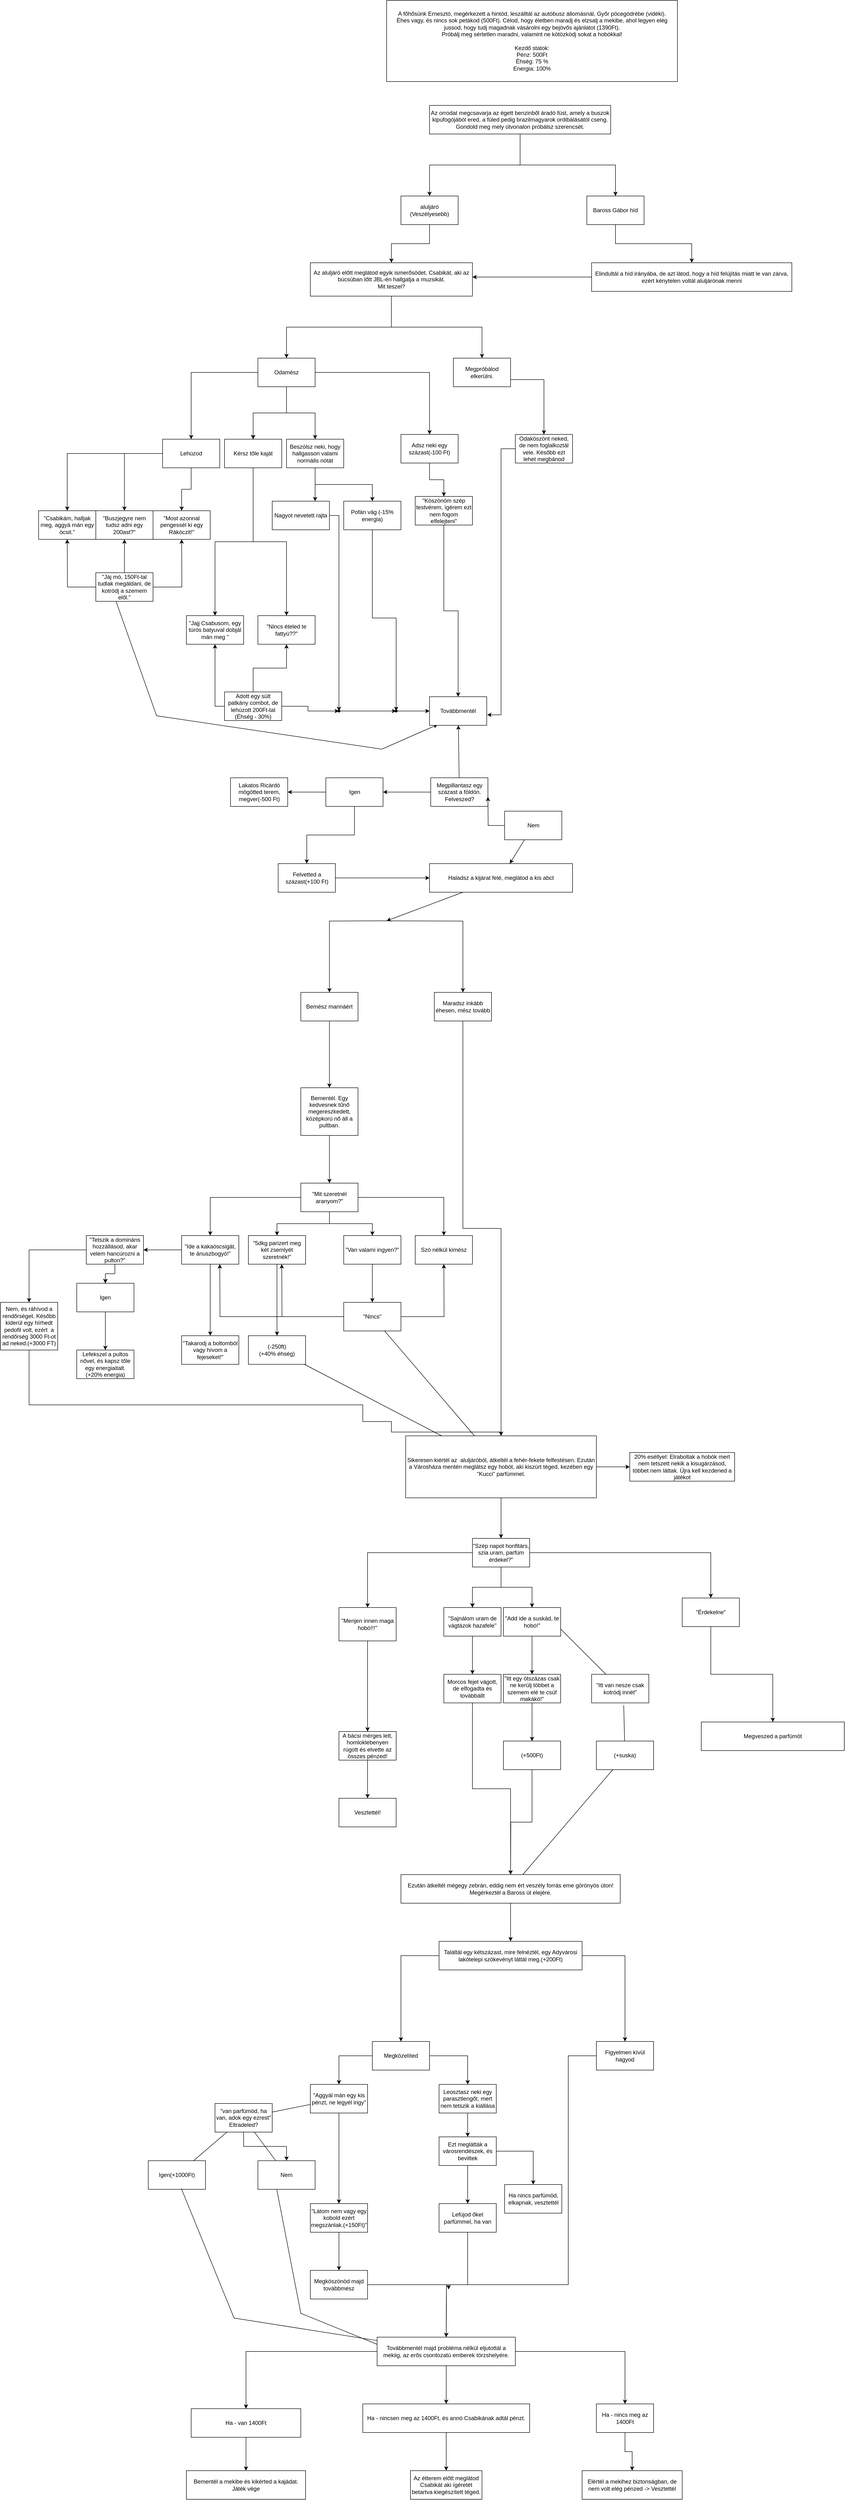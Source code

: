 <mxfile version="22.0.7" type="github">
  <diagram name="1 oldal" id="gjOM7e6wO8diRWeVtiza">
    <mxGraphModel dx="1793" dy="5669" grid="1" gridSize="10" guides="1" tooltips="1" connect="1" arrows="1" fold="1" page="1" pageScale="1" pageWidth="3300" pageHeight="4681" math="0" shadow="0">
      <root>
        <mxCell id="0" />
        <mxCell id="1" parent="0" />
        <mxCell id="eI0seqku75HwyaSV5OBJ-1" value="A főhősünk Ernesztó, megérkezett a hintód, leszálltál az autóbusz állomásnál, Győr pöcegödrébe (vidéki).&lt;br&gt;Éhes vagy, és nincs sok petákod (500Ft). Célod, hogy életben maradj és elzsalj a mekibe, ahol legyen elég jussod, hogy tudj magadnak vásárolni egy bejövős ajánlatot (1390Ft).&lt;br&gt;Próbálj meg sértetlen maradni, valamint ne kötözködj sokat a hobókkal!&lt;br&gt;&lt;br&gt;Kezdő statok: &lt;br&gt;Pénz: 500Ft&lt;br&gt;Éhség: 75 %&lt;br&gt;Energia: 100%" style="whiteSpace=wrap;html=1;" parent="1" vertex="1">
          <mxGeometry x="1380" y="-4650" width="610" height="170" as="geometry" />
        </mxCell>
        <mxCell id="eI0seqku75HwyaSV5OBJ-11" value="" style="edgeStyle=orthogonalEdgeStyle;rounded=0;orthogonalLoop=1;jettySize=auto;html=1;" parent="1" source="eI0seqku75HwyaSV5OBJ-3" target="eI0seqku75HwyaSV5OBJ-10" edge="1">
          <mxGeometry relative="1" as="geometry" />
        </mxCell>
        <mxCell id="eI0seqku75HwyaSV5OBJ-13" value="" style="edgeStyle=orthogonalEdgeStyle;rounded=0;orthogonalLoop=1;jettySize=auto;html=1;" parent="1" source="eI0seqku75HwyaSV5OBJ-3" target="eI0seqku75HwyaSV5OBJ-12" edge="1">
          <mxGeometry relative="1" as="geometry" />
        </mxCell>
        <mxCell id="eI0seqku75HwyaSV5OBJ-3" value="Az orrodat megcsavarja az égett benzinből áradó füst, amely a buszok kipufogójából ered, a füled pedig brazilmagyarok ordibálásától cseng.&lt;br&gt;Gondold meg mely útvonalon próbálsz szerencsét.&lt;br&gt;" style="rounded=0;whiteSpace=wrap;html=1;" parent="1" vertex="1">
          <mxGeometry x="1470" y="-4430" width="380" height="60" as="geometry" />
        </mxCell>
        <mxCell id="eI0seqku75HwyaSV5OBJ-15" value="" style="edgeStyle=orthogonalEdgeStyle;rounded=0;orthogonalLoop=1;jettySize=auto;html=1;" parent="1" source="eI0seqku75HwyaSV5OBJ-10" target="eI0seqku75HwyaSV5OBJ-14" edge="1">
          <mxGeometry relative="1" as="geometry" />
        </mxCell>
        <mxCell id="eI0seqku75HwyaSV5OBJ-10" value="aluljáró (Veszélyesebb)" style="whiteSpace=wrap;html=1;rounded=0;" parent="1" vertex="1">
          <mxGeometry x="1410" y="-4240" width="120" height="60" as="geometry" />
        </mxCell>
        <mxCell id="A1ZuuhthlVVNKibYsWye-77" value="" style="edgeStyle=orthogonalEdgeStyle;rounded=0;orthogonalLoop=1;jettySize=auto;html=1;" parent="1" source="eI0seqku75HwyaSV5OBJ-12" target="A1ZuuhthlVVNKibYsWye-76" edge="1">
          <mxGeometry relative="1" as="geometry" />
        </mxCell>
        <mxCell id="eI0seqku75HwyaSV5OBJ-12" value="Baross Gábor híd" style="whiteSpace=wrap;html=1;rounded=0;" parent="1" vertex="1">
          <mxGeometry x="1800" y="-4240" width="120" height="60" as="geometry" />
        </mxCell>
        <mxCell id="eI0seqku75HwyaSV5OBJ-17" value="" style="edgeStyle=orthogonalEdgeStyle;rounded=0;orthogonalLoop=1;jettySize=auto;html=1;" parent="1" source="eI0seqku75HwyaSV5OBJ-14" target="eI0seqku75HwyaSV5OBJ-16" edge="1">
          <mxGeometry relative="1" as="geometry" />
        </mxCell>
        <mxCell id="eI0seqku75HwyaSV5OBJ-19" value="" style="edgeStyle=orthogonalEdgeStyle;rounded=0;orthogonalLoop=1;jettySize=auto;html=1;" parent="1" source="eI0seqku75HwyaSV5OBJ-14" target="eI0seqku75HwyaSV5OBJ-18" edge="1">
          <mxGeometry relative="1" as="geometry" />
        </mxCell>
        <mxCell id="eI0seqku75HwyaSV5OBJ-14" value="Az aluljáró előtt meglátod egyik ismerősödet, Csabikát, aki az búcsúban lőtt JBL-én hallgatja a muzsikát.&lt;br&gt;Mit teszel?" style="whiteSpace=wrap;html=1;rounded=0;" parent="1" vertex="1">
          <mxGeometry x="1220" y="-4100" width="340" height="70" as="geometry" />
        </mxCell>
        <mxCell id="eI0seqku75HwyaSV5OBJ-21" value="" style="edgeStyle=orthogonalEdgeStyle;rounded=0;orthogonalLoop=1;jettySize=auto;html=1;" parent="1" source="eI0seqku75HwyaSV5OBJ-16" target="eI0seqku75HwyaSV5OBJ-20" edge="1">
          <mxGeometry relative="1" as="geometry" />
        </mxCell>
        <mxCell id="eI0seqku75HwyaSV5OBJ-23" value="" style="edgeStyle=orthogonalEdgeStyle;rounded=0;orthogonalLoop=1;jettySize=auto;html=1;" parent="1" source="eI0seqku75HwyaSV5OBJ-16" target="eI0seqku75HwyaSV5OBJ-22" edge="1">
          <mxGeometry relative="1" as="geometry" />
        </mxCell>
        <mxCell id="eI0seqku75HwyaSV5OBJ-24" value="" style="edgeStyle=orthogonalEdgeStyle;rounded=0;orthogonalLoop=1;jettySize=auto;html=1;" parent="1" source="eI0seqku75HwyaSV5OBJ-16" target="eI0seqku75HwyaSV5OBJ-22" edge="1">
          <mxGeometry relative="1" as="geometry" />
        </mxCell>
        <mxCell id="eI0seqku75HwyaSV5OBJ-25" value="" style="edgeStyle=orthogonalEdgeStyle;rounded=0;orthogonalLoop=1;jettySize=auto;html=1;" parent="1" source="eI0seqku75HwyaSV5OBJ-16" target="eI0seqku75HwyaSV5OBJ-22" edge="1">
          <mxGeometry relative="1" as="geometry" />
        </mxCell>
        <mxCell id="eI0seqku75HwyaSV5OBJ-27" value="" style="edgeStyle=orthogonalEdgeStyle;rounded=0;orthogonalLoop=1;jettySize=auto;html=1;" parent="1" source="eI0seqku75HwyaSV5OBJ-16" target="eI0seqku75HwyaSV5OBJ-26" edge="1">
          <mxGeometry relative="1" as="geometry" />
        </mxCell>
        <mxCell id="eI0seqku75HwyaSV5OBJ-29" value="" style="edgeStyle=orthogonalEdgeStyle;rounded=0;orthogonalLoop=1;jettySize=auto;html=1;" parent="1" source="eI0seqku75HwyaSV5OBJ-16" target="eI0seqku75HwyaSV5OBJ-28" edge="1">
          <mxGeometry relative="1" as="geometry" />
        </mxCell>
        <mxCell id="eI0seqku75HwyaSV5OBJ-16" value="Odamész" style="rounded=0;whiteSpace=wrap;html=1;" parent="1" vertex="1">
          <mxGeometry x="1110" y="-3900" width="120" height="60" as="geometry" />
        </mxCell>
        <mxCell id="eI0seqku75HwyaSV5OBJ-31" value="" style="edgeStyle=orthogonalEdgeStyle;rounded=0;orthogonalLoop=1;jettySize=auto;html=1;exitX=1;exitY=0.75;exitDx=0;exitDy=0;" parent="1" source="eI0seqku75HwyaSV5OBJ-18" target="eI0seqku75HwyaSV5OBJ-30" edge="1">
          <mxGeometry relative="1" as="geometry" />
        </mxCell>
        <mxCell id="eI0seqku75HwyaSV5OBJ-18" value="Megpróbálod elkerülni." style="whiteSpace=wrap;html=1;rounded=0;" parent="1" vertex="1">
          <mxGeometry x="1520" y="-3900" width="120" height="60" as="geometry" />
        </mxCell>
        <mxCell id="eI0seqku75HwyaSV5OBJ-42" value="" style="edgeStyle=orthogonalEdgeStyle;rounded=0;orthogonalLoop=1;jettySize=auto;html=1;" parent="1" source="eI0seqku75HwyaSV5OBJ-20" target="eI0seqku75HwyaSV5OBJ-41" edge="1">
          <mxGeometry relative="1" as="geometry" />
        </mxCell>
        <mxCell id="eI0seqku75HwyaSV5OBJ-44" value="" style="edgeStyle=orthogonalEdgeStyle;rounded=0;orthogonalLoop=1;jettySize=auto;html=1;" parent="1" source="eI0seqku75HwyaSV5OBJ-20" target="eI0seqku75HwyaSV5OBJ-43" edge="1">
          <mxGeometry relative="1" as="geometry" />
        </mxCell>
        <mxCell id="eI0seqku75HwyaSV5OBJ-46" value="" style="edgeStyle=orthogonalEdgeStyle;rounded=0;orthogonalLoop=1;jettySize=auto;html=1;" parent="1" source="eI0seqku75HwyaSV5OBJ-20" target="eI0seqku75HwyaSV5OBJ-45" edge="1">
          <mxGeometry relative="1" as="geometry" />
        </mxCell>
        <mxCell id="eI0seqku75HwyaSV5OBJ-20" value="Lehúzod" style="whiteSpace=wrap;html=1;rounded=0;" parent="1" vertex="1">
          <mxGeometry x="910" y="-3730" width="120" height="60" as="geometry" />
        </mxCell>
        <mxCell id="eI0seqku75HwyaSV5OBJ-54" value="" style="edgeStyle=orthogonalEdgeStyle;rounded=0;orthogonalLoop=1;jettySize=auto;html=1;" parent="1" source="eI0seqku75HwyaSV5OBJ-22" target="eI0seqku75HwyaSV5OBJ-53" edge="1">
          <mxGeometry relative="1" as="geometry" />
        </mxCell>
        <mxCell id="eI0seqku75HwyaSV5OBJ-56" value="" style="edgeStyle=orthogonalEdgeStyle;rounded=0;orthogonalLoop=1;jettySize=auto;html=1;" parent="1" source="eI0seqku75HwyaSV5OBJ-22" target="eI0seqku75HwyaSV5OBJ-55" edge="1">
          <mxGeometry relative="1" as="geometry" />
        </mxCell>
        <mxCell id="eI0seqku75HwyaSV5OBJ-22" value="Kérsz tőle kaját" style="whiteSpace=wrap;html=1;rounded=0;" parent="1" vertex="1">
          <mxGeometry x="1040" y="-3730" width="120" height="60" as="geometry" />
        </mxCell>
        <mxCell id="eI0seqku75HwyaSV5OBJ-37" value="" style="edgeStyle=orthogonalEdgeStyle;rounded=0;orthogonalLoop=1;jettySize=auto;html=1;" parent="1" source="eI0seqku75HwyaSV5OBJ-26" target="eI0seqku75HwyaSV5OBJ-36" edge="1">
          <mxGeometry relative="1" as="geometry">
            <Array as="points">
              <mxPoint x="1230" y="-3620" />
              <mxPoint x="1230" y="-3620" />
            </Array>
          </mxGeometry>
        </mxCell>
        <mxCell id="eaBGvAUoTCd1ScwMtzOl-11" value="" style="edgeStyle=orthogonalEdgeStyle;rounded=0;orthogonalLoop=1;jettySize=auto;html=1;" parent="1" source="eI0seqku75HwyaSV5OBJ-26" target="eaBGvAUoTCd1ScwMtzOl-10" edge="1">
          <mxGeometry relative="1" as="geometry" />
        </mxCell>
        <mxCell id="eI0seqku75HwyaSV5OBJ-26" value="Beszólsz neki, hogy hallgasson valami normális nótát" style="rounded=0;whiteSpace=wrap;html=1;" parent="1" vertex="1">
          <mxGeometry x="1170" y="-3730" width="120" height="60" as="geometry" />
        </mxCell>
        <mxCell id="eI0seqku75HwyaSV5OBJ-39" value="" style="edgeStyle=orthogonalEdgeStyle;rounded=0;orthogonalLoop=1;jettySize=auto;html=1;" parent="1" source="eI0seqku75HwyaSV5OBJ-28" target="eI0seqku75HwyaSV5OBJ-38" edge="1">
          <mxGeometry relative="1" as="geometry" />
        </mxCell>
        <mxCell id="eI0seqku75HwyaSV5OBJ-28" value="Adsz neki egy százast(-100 Ft)" style="whiteSpace=wrap;html=1;rounded=0;" parent="1" vertex="1">
          <mxGeometry x="1410" y="-3740" width="120" height="60" as="geometry" />
        </mxCell>
        <mxCell id="eaBGvAUoTCd1ScwMtzOl-4" value="" style="edgeStyle=orthogonalEdgeStyle;rounded=0;orthogonalLoop=1;jettySize=auto;html=1;entryX=1.008;entryY=0.633;entryDx=0;entryDy=0;entryPerimeter=0;" parent="1" source="eI0seqku75HwyaSV5OBJ-30" target="eI0seqku75HwyaSV5OBJ-64" edge="1">
          <mxGeometry relative="1" as="geometry">
            <mxPoint x="1710" y="-3600" as="targetPoint" />
          </mxGeometry>
        </mxCell>
        <mxCell id="eI0seqku75HwyaSV5OBJ-30" value="Odaköszönt neked, de nem foglalkoztál vele. Később ezt lehet megbánod" style="whiteSpace=wrap;html=1;rounded=0;" parent="1" vertex="1">
          <mxGeometry x="1650" y="-3740" width="120" height="60" as="geometry" />
        </mxCell>
        <mxCell id="eaBGvAUoTCd1ScwMtzOl-16" value="" style="edgeStyle=orthogonalEdgeStyle;rounded=0;orthogonalLoop=1;jettySize=auto;html=1;" parent="1" source="eI0seqku75HwyaSV5OBJ-36" target="eaBGvAUoTCd1ScwMtzOl-15" edge="1">
          <mxGeometry relative="1" as="geometry" />
        </mxCell>
        <mxCell id="eI0seqku75HwyaSV5OBJ-36" value="Nagyot nevetett rajta" style="whiteSpace=wrap;html=1;rounded=0;" parent="1" vertex="1">
          <mxGeometry x="1140" y="-3600" width="120" height="60" as="geometry" />
        </mxCell>
        <mxCell id="eI0seqku75HwyaSV5OBJ-65" value="" style="edgeStyle=orthogonalEdgeStyle;rounded=0;orthogonalLoop=1;jettySize=auto;html=1;" parent="1" source="eI0seqku75HwyaSV5OBJ-38" target="eI0seqku75HwyaSV5OBJ-64" edge="1">
          <mxGeometry relative="1" as="geometry" />
        </mxCell>
        <mxCell id="eI0seqku75HwyaSV5OBJ-38" value="&quot;Köszönöm szép testvérem, ígérem ezt nem fogom elfelejteni&quot;" style="whiteSpace=wrap;html=1;rounded=0;" parent="1" vertex="1">
          <mxGeometry x="1440" y="-3610" width="120" height="60" as="geometry" />
        </mxCell>
        <mxCell id="eI0seqku75HwyaSV5OBJ-47" value="" style="edgeStyle=orthogonalEdgeStyle;rounded=0;orthogonalLoop=1;jettySize=auto;html=1;" parent="1" source="eI0seqku75HwyaSV5OBJ-40" target="eI0seqku75HwyaSV5OBJ-43" edge="1">
          <mxGeometry relative="1" as="geometry" />
        </mxCell>
        <mxCell id="eI0seqku75HwyaSV5OBJ-49" value="" style="edgeStyle=orthogonalEdgeStyle;rounded=0;orthogonalLoop=1;jettySize=auto;html=1;" parent="1" source="eI0seqku75HwyaSV5OBJ-40" edge="1">
          <mxGeometry relative="1" as="geometry">
            <mxPoint x="950" y="-3520" as="targetPoint" />
          </mxGeometry>
        </mxCell>
        <mxCell id="eI0seqku75HwyaSV5OBJ-51" value="" style="edgeStyle=orthogonalEdgeStyle;rounded=0;orthogonalLoop=1;jettySize=auto;html=1;" parent="1" source="eI0seqku75HwyaSV5OBJ-40" edge="1">
          <mxGeometry relative="1" as="geometry">
            <mxPoint x="710" y="-3520" as="targetPoint" />
          </mxGeometry>
        </mxCell>
        <mxCell id="eaBGvAUoTCd1ScwMtzOl-161" value="" style="edgeStyle=none;rounded=0;orthogonalLoop=1;jettySize=auto;html=1;entryX=0.142;entryY=0.975;entryDx=0;entryDy=0;entryPerimeter=0;" parent="1" target="eI0seqku75HwyaSV5OBJ-64" edge="1">
          <mxGeometry relative="1" as="geometry">
            <mxPoint x="1420" y="-3060" as="targetPoint" />
            <Array as="points">
              <mxPoint x="897.5" y="-3150" />
              <mxPoint x="1370" y="-3080" />
            </Array>
            <mxPoint x="798.145" y="-3430" as="sourcePoint" />
          </mxGeometry>
        </mxCell>
        <mxCell id="eI0seqku75HwyaSV5OBJ-40" value="&quot;Jáj mó, 150Ft-tal tudlak megáldani, de kotródj a szemem elől.&quot;" style="whiteSpace=wrap;html=1;rounded=0;" parent="1" vertex="1">
          <mxGeometry x="770" y="-3450" width="120" height="60" as="geometry" />
        </mxCell>
        <mxCell id="eI0seqku75HwyaSV5OBJ-41" value="&quot;Csabikám, halljak meg, aggyá mán egy öcsit.&quot;" style="whiteSpace=wrap;html=1;rounded=0;" parent="1" vertex="1">
          <mxGeometry x="650" y="-3580" width="120" height="60" as="geometry" />
        </mxCell>
        <mxCell id="eI0seqku75HwyaSV5OBJ-43" value="&quot;Buszjegyre nem tudsz adni egy 200ast?&quot;" style="whiteSpace=wrap;html=1;rounded=0;" parent="1" vertex="1">
          <mxGeometry x="770" y="-3580" width="120" height="60" as="geometry" />
        </mxCell>
        <mxCell id="eI0seqku75HwyaSV5OBJ-45" value="&quot;Most azonnal pengessél ki egy Rákóczit!&quot;" style="whiteSpace=wrap;html=1;rounded=0;" parent="1" vertex="1">
          <mxGeometry x="890" y="-3580" width="120" height="60" as="geometry" />
        </mxCell>
        <mxCell id="eI0seqku75HwyaSV5OBJ-57" value="" style="edgeStyle=orthogonalEdgeStyle;rounded=0;orthogonalLoop=1;jettySize=auto;html=1;" parent="1" source="eI0seqku75HwyaSV5OBJ-52" target="eI0seqku75HwyaSV5OBJ-55" edge="1">
          <mxGeometry relative="1" as="geometry" />
        </mxCell>
        <mxCell id="eI0seqku75HwyaSV5OBJ-61" value="" style="edgeStyle=orthogonalEdgeStyle;rounded=0;orthogonalLoop=1;jettySize=auto;html=1;" parent="1" source="eI0seqku75HwyaSV5OBJ-52" edge="1">
          <mxGeometry relative="1" as="geometry">
            <mxPoint x="1020" y="-3300" as="targetPoint" />
          </mxGeometry>
        </mxCell>
        <mxCell id="eI0seqku75HwyaSV5OBJ-69" value="" style="edgeStyle=orthogonalEdgeStyle;rounded=0;orthogonalLoop=1;jettySize=auto;html=1;" parent="1" source="eaBGvAUoTCd1ScwMtzOl-12" edge="1">
          <mxGeometry relative="1" as="geometry">
            <mxPoint x="1470" y="-3160" as="targetPoint" />
          </mxGeometry>
        </mxCell>
        <mxCell id="eI0seqku75HwyaSV5OBJ-52" value="Adott egy sült patkány combot, de lehúzott 200Ft-tal&lt;br&gt;(Éhség - 30%)" style="whiteSpace=wrap;html=1;rounded=0;" parent="1" vertex="1">
          <mxGeometry x="1040" y="-3200" width="120" height="60" as="geometry" />
        </mxCell>
        <mxCell id="eI0seqku75HwyaSV5OBJ-53" value="&quot;Jajj Csabusom, egy túrós batyuval dobjál mán meg &quot;" style="whiteSpace=wrap;html=1;rounded=0;" parent="1" vertex="1">
          <mxGeometry x="960" y="-3360" width="120" height="60" as="geometry" />
        </mxCell>
        <mxCell id="eI0seqku75HwyaSV5OBJ-55" value="&quot;Nincs ételed te fattyú??&quot;" style="whiteSpace=wrap;html=1;rounded=0;" parent="1" vertex="1">
          <mxGeometry x="1110" y="-3360" width="120" height="60" as="geometry" />
        </mxCell>
        <mxCell id="eI0seqku75HwyaSV5OBJ-64" value="Továbbmentél" style="whiteSpace=wrap;html=1;rounded=0;" parent="1" vertex="1">
          <mxGeometry x="1470" y="-3190" width="120" height="60" as="geometry" />
        </mxCell>
        <mxCell id="eI0seqku75HwyaSV5OBJ-82" value="" style="edgeStyle=orthogonalEdgeStyle;rounded=0;orthogonalLoop=1;jettySize=auto;html=1;" parent="1" target="eI0seqku75HwyaSV5OBJ-81" edge="1">
          <mxGeometry relative="1" as="geometry">
            <mxPoint x="1370" y="-2720" as="sourcePoint" />
          </mxGeometry>
        </mxCell>
        <mxCell id="eI0seqku75HwyaSV5OBJ-84" value="" style="edgeStyle=orthogonalEdgeStyle;rounded=0;orthogonalLoop=1;jettySize=auto;html=1;" parent="1" target="eI0seqku75HwyaSV5OBJ-83" edge="1">
          <mxGeometry relative="1" as="geometry">
            <mxPoint x="1370" y="-2720" as="sourcePoint" />
          </mxGeometry>
        </mxCell>
        <mxCell id="eI0seqku75HwyaSV5OBJ-86" value="" style="edgeStyle=orthogonalEdgeStyle;rounded=0;orthogonalLoop=1;jettySize=auto;html=1;" parent="1" source="eI0seqku75HwyaSV5OBJ-81" target="eI0seqku75HwyaSV5OBJ-85" edge="1">
          <mxGeometry relative="1" as="geometry" />
        </mxCell>
        <mxCell id="eI0seqku75HwyaSV5OBJ-81" value="Bemész mannáért" style="whiteSpace=wrap;html=1;rounded=0;" parent="1" vertex="1">
          <mxGeometry x="1200" y="-2570" width="120" height="60" as="geometry" />
        </mxCell>
        <mxCell id="A1ZuuhthlVVNKibYsWye-2" value="" style="edgeStyle=orthogonalEdgeStyle;rounded=0;orthogonalLoop=1;jettySize=auto;html=1;" parent="1" source="eI0seqku75HwyaSV5OBJ-83" target="A1ZuuhthlVVNKibYsWye-1" edge="1">
          <mxGeometry relative="1" as="geometry" />
        </mxCell>
        <mxCell id="eI0seqku75HwyaSV5OBJ-83" value="Maradsz inkább éhesen, mész tovább" style="whiteSpace=wrap;html=1;rounded=0;" parent="1" vertex="1">
          <mxGeometry x="1480" y="-2570" width="120" height="60" as="geometry" />
        </mxCell>
        <mxCell id="eI0seqku75HwyaSV5OBJ-88" value="" style="edgeStyle=orthogonalEdgeStyle;rounded=0;orthogonalLoop=1;jettySize=auto;html=1;" parent="1" source="eI0seqku75HwyaSV5OBJ-85" target="eI0seqku75HwyaSV5OBJ-87" edge="1">
          <mxGeometry relative="1" as="geometry" />
        </mxCell>
        <mxCell id="eI0seqku75HwyaSV5OBJ-85" value="Bementél. Egy kedvesnek tűnő megereszkedett, középkorú nő áll a pultban." style="whiteSpace=wrap;html=1;rounded=0;" parent="1" vertex="1">
          <mxGeometry x="1200" y="-2370" width="120" height="100" as="geometry" />
        </mxCell>
        <mxCell id="eI0seqku75HwyaSV5OBJ-90" value="" style="edgeStyle=orthogonalEdgeStyle;rounded=0;orthogonalLoop=1;jettySize=auto;html=1;" parent="1" source="eI0seqku75HwyaSV5OBJ-87" target="eI0seqku75HwyaSV5OBJ-89" edge="1">
          <mxGeometry relative="1" as="geometry" />
        </mxCell>
        <mxCell id="eI0seqku75HwyaSV5OBJ-92" value="" style="edgeStyle=orthogonalEdgeStyle;rounded=0;orthogonalLoop=1;jettySize=auto;html=1;" parent="1" source="eI0seqku75HwyaSV5OBJ-87" target="eI0seqku75HwyaSV5OBJ-91" edge="1">
          <mxGeometry relative="1" as="geometry" />
        </mxCell>
        <mxCell id="eI0seqku75HwyaSV5OBJ-94" value="" style="edgeStyle=orthogonalEdgeStyle;rounded=0;orthogonalLoop=1;jettySize=auto;html=1;" parent="1" source="eI0seqku75HwyaSV5OBJ-87" target="eI0seqku75HwyaSV5OBJ-93" edge="1">
          <mxGeometry relative="1" as="geometry" />
        </mxCell>
        <mxCell id="eI0seqku75HwyaSV5OBJ-110" value="" style="edgeStyle=orthogonalEdgeStyle;rounded=0;orthogonalLoop=1;jettySize=auto;html=1;" parent="1" source="eI0seqku75HwyaSV5OBJ-87" target="eI0seqku75HwyaSV5OBJ-109" edge="1">
          <mxGeometry relative="1" as="geometry" />
        </mxCell>
        <mxCell id="eI0seqku75HwyaSV5OBJ-87" value="&quot;Mit szeretnél aranyom?&quot;" style="whiteSpace=wrap;html=1;rounded=0;" parent="1" vertex="1">
          <mxGeometry x="1200" y="-2170" width="120" height="60" as="geometry" />
        </mxCell>
        <mxCell id="eI0seqku75HwyaSV5OBJ-98" value="" style="edgeStyle=orthogonalEdgeStyle;rounded=0;orthogonalLoop=1;jettySize=auto;html=1;" parent="1" source="eI0seqku75HwyaSV5OBJ-89" target="eI0seqku75HwyaSV5OBJ-97" edge="1">
          <mxGeometry relative="1" as="geometry" />
        </mxCell>
        <mxCell id="eaBGvAUoTCd1ScwMtzOl-46" value="" style="edgeStyle=orthogonalEdgeStyle;rounded=0;orthogonalLoop=1;jettySize=auto;html=1;" parent="1" source="eI0seqku75HwyaSV5OBJ-89" target="eaBGvAUoTCd1ScwMtzOl-45" edge="1">
          <mxGeometry relative="1" as="geometry" />
        </mxCell>
        <mxCell id="eI0seqku75HwyaSV5OBJ-89" value="&quot;Ide a kakaóscsigát, te ánuszbogyó!&quot;" style="whiteSpace=wrap;html=1;rounded=0;" parent="1" vertex="1">
          <mxGeometry x="950" y="-2060" width="120" height="60" as="geometry" />
        </mxCell>
        <mxCell id="eI0seqku75HwyaSV5OBJ-100" value="" style="edgeStyle=orthogonalEdgeStyle;rounded=0;orthogonalLoop=1;jettySize=auto;html=1;" parent="1" source="eI0seqku75HwyaSV5OBJ-91" target="eI0seqku75HwyaSV5OBJ-99" edge="1">
          <mxGeometry relative="1" as="geometry" />
        </mxCell>
        <mxCell id="eI0seqku75HwyaSV5OBJ-91" value="&quot;5dkg parizert meg két zsemlyét szeretnék!&quot;" style="whiteSpace=wrap;html=1;rounded=0;" parent="1" vertex="1">
          <mxGeometry x="1090" y="-2060" width="120" height="60" as="geometry" />
        </mxCell>
        <mxCell id="eI0seqku75HwyaSV5OBJ-102" value="" style="edgeStyle=orthogonalEdgeStyle;rounded=0;orthogonalLoop=1;jettySize=auto;html=1;" parent="1" source="eI0seqku75HwyaSV5OBJ-93" target="eI0seqku75HwyaSV5OBJ-101" edge="1">
          <mxGeometry relative="1" as="geometry" />
        </mxCell>
        <mxCell id="eI0seqku75HwyaSV5OBJ-93" value="&quot;Van valami ingyen?&quot;" style="whiteSpace=wrap;html=1;rounded=0;" parent="1" vertex="1">
          <mxGeometry x="1290" y="-2060" width="120" height="60" as="geometry" />
        </mxCell>
        <mxCell id="eI0seqku75HwyaSV5OBJ-97" value="&quot;Takarodj a boltomból vagy hívom a fejeseket!&quot;" style="whiteSpace=wrap;html=1;rounded=0;" parent="1" vertex="1">
          <mxGeometry x="950" y="-1850" width="120" height="60" as="geometry" />
        </mxCell>
        <mxCell id="eI0seqku75HwyaSV5OBJ-99" value="(-250ft)&lt;br&gt;(+40% éhség)" style="whiteSpace=wrap;html=1;rounded=0;" parent="1" vertex="1">
          <mxGeometry x="1090" y="-1850" width="120" height="60" as="geometry" />
        </mxCell>
        <mxCell id="eI0seqku75HwyaSV5OBJ-104" value="" style="edgeStyle=orthogonalEdgeStyle;rounded=0;orthogonalLoop=1;jettySize=auto;html=1;" parent="1" source="eI0seqku75HwyaSV5OBJ-101" edge="1">
          <mxGeometry relative="1" as="geometry">
            <mxPoint x="1160" y="-2000" as="targetPoint" />
          </mxGeometry>
        </mxCell>
        <mxCell id="eI0seqku75HwyaSV5OBJ-106" value="" style="edgeStyle=orthogonalEdgeStyle;rounded=0;orthogonalLoop=1;jettySize=auto;html=1;" parent="1" source="eI0seqku75HwyaSV5OBJ-101" edge="1">
          <mxGeometry relative="1" as="geometry">
            <mxPoint x="1030" y="-2000" as="targetPoint" />
          </mxGeometry>
        </mxCell>
        <mxCell id="eI0seqku75HwyaSV5OBJ-114" value="" style="edgeStyle=orthogonalEdgeStyle;rounded=0;orthogonalLoop=1;jettySize=auto;html=1;" parent="1" source="eI0seqku75HwyaSV5OBJ-101" edge="1">
          <mxGeometry relative="1" as="geometry">
            <mxPoint x="1500" y="-2000" as="targetPoint" />
          </mxGeometry>
        </mxCell>
        <mxCell id="eI0seqku75HwyaSV5OBJ-101" value="&quot;Nincs&quot;" style="whiteSpace=wrap;html=1;rounded=0;" parent="1" vertex="1">
          <mxGeometry x="1290" y="-1920" width="120" height="60" as="geometry" />
        </mxCell>
        <mxCell id="eI0seqku75HwyaSV5OBJ-109" value="Szó nélkül kimész" style="whiteSpace=wrap;html=1;rounded=0;" parent="1" vertex="1">
          <mxGeometry x="1440" y="-2060" width="120" height="60" as="geometry" />
        </mxCell>
        <mxCell id="A1ZuuhthlVVNKibYsWye-11" value="" style="edgeStyle=orthogonalEdgeStyle;rounded=0;orthogonalLoop=1;jettySize=auto;html=1;" parent="1" source="A1ZuuhthlVVNKibYsWye-1" target="A1ZuuhthlVVNKibYsWye-10" edge="1">
          <mxGeometry relative="1" as="geometry" />
        </mxCell>
        <mxCell id="CUcIam9u_VTtIWiymEvo-9" value="" style="edgeStyle=orthogonalEdgeStyle;rounded=0;orthogonalLoop=1;jettySize=auto;html=1;" parent="1" source="A1ZuuhthlVVNKibYsWye-1" target="CUcIam9u_VTtIWiymEvo-8" edge="1">
          <mxGeometry relative="1" as="geometry" />
        </mxCell>
        <mxCell id="A1ZuuhthlVVNKibYsWye-1" value="Sikeresen kiértél az&amp;nbsp; aluljáróból, átkeltél a fehér-fekete felfestésen. Ezután a Városháza mentén meglátsz egy hobót, aki kiszúrt téged, kezében egy &quot;Kucci&quot; parfümmel." style="whiteSpace=wrap;html=1;rounded=0;" parent="1" vertex="1">
          <mxGeometry x="1420" y="-1640" width="400" height="130" as="geometry" />
        </mxCell>
        <mxCell id="A1ZuuhthlVVNKibYsWye-13" value="" style="edgeStyle=orthogonalEdgeStyle;rounded=0;orthogonalLoop=1;jettySize=auto;html=1;" parent="1" source="A1ZuuhthlVVNKibYsWye-10" target="A1ZuuhthlVVNKibYsWye-12" edge="1">
          <mxGeometry relative="1" as="geometry" />
        </mxCell>
        <mxCell id="A1ZuuhthlVVNKibYsWye-15" value="" style="edgeStyle=orthogonalEdgeStyle;rounded=0;orthogonalLoop=1;jettySize=auto;html=1;" parent="1" source="A1ZuuhthlVVNKibYsWye-10" target="A1ZuuhthlVVNKibYsWye-14" edge="1">
          <mxGeometry relative="1" as="geometry" />
        </mxCell>
        <mxCell id="A1ZuuhthlVVNKibYsWye-16" value="" style="edgeStyle=orthogonalEdgeStyle;rounded=0;orthogonalLoop=1;jettySize=auto;html=1;" parent="1" source="A1ZuuhthlVVNKibYsWye-10" target="A1ZuuhthlVVNKibYsWye-14" edge="1">
          <mxGeometry relative="1" as="geometry" />
        </mxCell>
        <mxCell id="A1ZuuhthlVVNKibYsWye-17" value="" style="edgeStyle=orthogonalEdgeStyle;rounded=0;orthogonalLoop=1;jettySize=auto;html=1;" parent="1" source="A1ZuuhthlVVNKibYsWye-10" target="A1ZuuhthlVVNKibYsWye-14" edge="1">
          <mxGeometry relative="1" as="geometry" />
        </mxCell>
        <mxCell id="A1ZuuhthlVVNKibYsWye-19" value="" style="edgeStyle=orthogonalEdgeStyle;rounded=0;orthogonalLoop=1;jettySize=auto;html=1;" parent="1" source="A1ZuuhthlVVNKibYsWye-10" target="A1ZuuhthlVVNKibYsWye-18" edge="1">
          <mxGeometry relative="1" as="geometry" />
        </mxCell>
        <mxCell id="A1ZuuhthlVVNKibYsWye-21" value="" style="edgeStyle=orthogonalEdgeStyle;rounded=0;orthogonalLoop=1;jettySize=auto;html=1;" parent="1" source="A1ZuuhthlVVNKibYsWye-10" target="A1ZuuhthlVVNKibYsWye-20" edge="1">
          <mxGeometry relative="1" as="geometry" />
        </mxCell>
        <mxCell id="A1ZuuhthlVVNKibYsWye-10" value="&quot;Szép napot honfitárs, szia uram, parfüm érdekel?&quot;" style="whiteSpace=wrap;html=1;rounded=0;" parent="1" vertex="1">
          <mxGeometry x="1560" y="-1425" width="120" height="60" as="geometry" />
        </mxCell>
        <mxCell id="A1ZuuhthlVVNKibYsWye-23" value="" style="edgeStyle=orthogonalEdgeStyle;rounded=0;orthogonalLoop=1;jettySize=auto;html=1;" parent="1" source="A1ZuuhthlVVNKibYsWye-12" target="A1ZuuhthlVVNKibYsWye-22" edge="1">
          <mxGeometry relative="1" as="geometry" />
        </mxCell>
        <mxCell id="A1ZuuhthlVVNKibYsWye-12" value="&quot;Menjen innen maga hobó!!!&quot;" style="whiteSpace=wrap;html=1;rounded=0;" parent="1" vertex="1">
          <mxGeometry x="1280" y="-1280" width="120" height="70" as="geometry" />
        </mxCell>
        <mxCell id="A1ZuuhthlVVNKibYsWye-27" value="" style="edgeStyle=orthogonalEdgeStyle;rounded=0;orthogonalLoop=1;jettySize=auto;html=1;" parent="1" source="A1ZuuhthlVVNKibYsWye-14" target="A1ZuuhthlVVNKibYsWye-26" edge="1">
          <mxGeometry relative="1" as="geometry" />
        </mxCell>
        <mxCell id="A1ZuuhthlVVNKibYsWye-14" value="&quot;Sajnálom uram de vágtázok hazafele&quot;" style="whiteSpace=wrap;html=1;rounded=0;" parent="1" vertex="1">
          <mxGeometry x="1500" y="-1280" width="120" height="60" as="geometry" />
        </mxCell>
        <mxCell id="A1ZuuhthlVVNKibYsWye-29" value="" style="edgeStyle=orthogonalEdgeStyle;rounded=0;orthogonalLoop=1;jettySize=auto;html=1;" parent="1" source="A1ZuuhthlVVNKibYsWye-18" target="A1ZuuhthlVVNKibYsWye-28" edge="1">
          <mxGeometry relative="1" as="geometry" />
        </mxCell>
        <mxCell id="A1ZuuhthlVVNKibYsWye-18" value="&quot;Add ide a suskád, te hobó!&quot;" style="whiteSpace=wrap;html=1;rounded=0;" parent="1" vertex="1">
          <mxGeometry x="1625" y="-1280" width="120" height="60" as="geometry" />
        </mxCell>
        <mxCell id="jfBG-qEeaqnFrTGpLrWy-8" value="" style="edgeStyle=orthogonalEdgeStyle;rounded=0;orthogonalLoop=1;jettySize=auto;html=1;" parent="1" source="A1ZuuhthlVVNKibYsWye-20" target="A1ZuuhthlVVNKibYsWye-24" edge="1">
          <mxGeometry relative="1" as="geometry">
            <mxPoint x="2060" y="-1130" as="targetPoint" />
          </mxGeometry>
        </mxCell>
        <mxCell id="A1ZuuhthlVVNKibYsWye-20" value="&quot;Érdekelne&quot;" style="whiteSpace=wrap;html=1;rounded=0;" parent="1" vertex="1">
          <mxGeometry x="2000" y="-1300" width="120" height="60" as="geometry" />
        </mxCell>
        <mxCell id="A1ZuuhthlVVNKibYsWye-33" value="" style="edgeStyle=orthogonalEdgeStyle;rounded=0;orthogonalLoop=1;jettySize=auto;html=1;" parent="1" source="A1ZuuhthlVVNKibYsWye-22" target="A1ZuuhthlVVNKibYsWye-32" edge="1">
          <mxGeometry relative="1" as="geometry" />
        </mxCell>
        <mxCell id="A1ZuuhthlVVNKibYsWye-22" value="A bácsi mérges lett, homloklebenyen rúgott és elvette az összes pénzed!" style="whiteSpace=wrap;html=1;rounded=0;" parent="1" vertex="1">
          <mxGeometry x="1280" y="-1020" width="120" height="60" as="geometry" />
        </mxCell>
        <mxCell id="A1ZuuhthlVVNKibYsWye-24" value="Megveszed a parfümöt" style="whiteSpace=wrap;html=1;rounded=0;" parent="1" vertex="1">
          <mxGeometry x="2040" y="-1040" width="300" height="60" as="geometry" />
        </mxCell>
        <mxCell id="A1ZuuhthlVVNKibYsWye-37" value="" style="edgeStyle=orthogonalEdgeStyle;rounded=0;orthogonalLoop=1;jettySize=auto;html=1;" parent="1" source="A1ZuuhthlVVNKibYsWye-26" target="A1ZuuhthlVVNKibYsWye-36" edge="1">
          <mxGeometry relative="1" as="geometry" />
        </mxCell>
        <mxCell id="A1ZuuhthlVVNKibYsWye-26" value="Morcos fejet vágott, de elfogadta és továbbállt" style="whiteSpace=wrap;html=1;rounded=0;" parent="1" vertex="1">
          <mxGeometry x="1500" y="-1140" width="120" height="60" as="geometry" />
        </mxCell>
        <mxCell id="A1ZuuhthlVVNKibYsWye-35" value="" style="edgeStyle=orthogonalEdgeStyle;rounded=0;orthogonalLoop=1;jettySize=auto;html=1;" parent="1" source="A1ZuuhthlVVNKibYsWye-28" target="A1ZuuhthlVVNKibYsWye-34" edge="1">
          <mxGeometry relative="1" as="geometry" />
        </mxCell>
        <mxCell id="A1ZuuhthlVVNKibYsWye-28" value="&quot;Itt egy ötszázas csak ne kerülj többet a szemem elé te csúf makákó!&quot;" style="whiteSpace=wrap;html=1;rounded=0;" parent="1" vertex="1">
          <mxGeometry x="1625" y="-1140" width="120" height="60" as="geometry" />
        </mxCell>
        <mxCell id="A1ZuuhthlVVNKibYsWye-32" value="Vesztettél!" style="whiteSpace=wrap;html=1;rounded=0;" parent="1" vertex="1">
          <mxGeometry x="1280" y="-880" width="120" height="60" as="geometry" />
        </mxCell>
        <mxCell id="A1ZuuhthlVVNKibYsWye-39" value="" style="edgeStyle=orthogonalEdgeStyle;rounded=0;orthogonalLoop=1;jettySize=auto;html=1;" parent="1" source="A1ZuuhthlVVNKibYsWye-34" edge="1">
          <mxGeometry relative="1" as="geometry">
            <mxPoint x="1640" y="-720" as="targetPoint" />
          </mxGeometry>
        </mxCell>
        <mxCell id="A1ZuuhthlVVNKibYsWye-34" value="(+500Ft)" style="whiteSpace=wrap;html=1;rounded=0;" parent="1" vertex="1">
          <mxGeometry x="1625" y="-1000" width="120" height="60" as="geometry" />
        </mxCell>
        <mxCell id="A1ZuuhthlVVNKibYsWye-41" value="" style="edgeStyle=orthogonalEdgeStyle;rounded=0;orthogonalLoop=1;jettySize=auto;html=1;" parent="1" source="A1ZuuhthlVVNKibYsWye-36" target="A1ZuuhthlVVNKibYsWye-40" edge="1">
          <mxGeometry relative="1" as="geometry" />
        </mxCell>
        <mxCell id="A1ZuuhthlVVNKibYsWye-36" value="Ezután átkeltél mégegy zebrán, eddig nem ért veszély forrás eme görönyös úton!&lt;br&gt;Megérkeztél a Baross út elejére." style="whiteSpace=wrap;html=1;rounded=0;" parent="1" vertex="1">
          <mxGeometry x="1410" y="-720" width="460" height="60" as="geometry" />
        </mxCell>
        <mxCell id="A1ZuuhthlVVNKibYsWye-45" value="" style="edgeStyle=orthogonalEdgeStyle;rounded=0;orthogonalLoop=1;jettySize=auto;html=1;" parent="1" source="A1ZuuhthlVVNKibYsWye-40" target="A1ZuuhthlVVNKibYsWye-44" edge="1">
          <mxGeometry relative="1" as="geometry" />
        </mxCell>
        <mxCell id="A1ZuuhthlVVNKibYsWye-47" value="" style="edgeStyle=orthogonalEdgeStyle;rounded=0;orthogonalLoop=1;jettySize=auto;html=1;" parent="1" source="A1ZuuhthlVVNKibYsWye-40" target="A1ZuuhthlVVNKibYsWye-46" edge="1">
          <mxGeometry relative="1" as="geometry" />
        </mxCell>
        <mxCell id="A1ZuuhthlVVNKibYsWye-40" value="Találtál egy kétszázast, mire felnéztél, egy Adyvárosi lakótelepi szökevényt láttál meg.(+200Ft)" style="whiteSpace=wrap;html=1;rounded=0;" parent="1" vertex="1">
          <mxGeometry x="1490" y="-580" width="300" height="60" as="geometry" />
        </mxCell>
        <mxCell id="A1ZuuhthlVVNKibYsWye-49" value="" style="edgeStyle=orthogonalEdgeStyle;rounded=0;orthogonalLoop=1;jettySize=auto;html=1;" parent="1" source="A1ZuuhthlVVNKibYsWye-44" target="A1ZuuhthlVVNKibYsWye-48" edge="1">
          <mxGeometry relative="1" as="geometry" />
        </mxCell>
        <mxCell id="A1ZuuhthlVVNKibYsWye-51" value="" style="edgeStyle=orthogonalEdgeStyle;rounded=0;orthogonalLoop=1;jettySize=auto;html=1;" parent="1" source="A1ZuuhthlVVNKibYsWye-44" target="A1ZuuhthlVVNKibYsWye-50" edge="1">
          <mxGeometry relative="1" as="geometry" />
        </mxCell>
        <mxCell id="A1ZuuhthlVVNKibYsWye-44" value="Megközelíted" style="whiteSpace=wrap;html=1;rounded=0;" parent="1" vertex="1">
          <mxGeometry x="1350" y="-370" width="120" height="60" as="geometry" />
        </mxCell>
        <mxCell id="A1ZuuhthlVVNKibYsWye-63" value="" style="edgeStyle=orthogonalEdgeStyle;rounded=0;orthogonalLoop=1;jettySize=auto;html=1;" parent="1" source="A1ZuuhthlVVNKibYsWye-46" edge="1">
          <mxGeometry relative="1" as="geometry">
            <mxPoint x="1510" y="150" as="targetPoint" />
            <Array as="points">
              <mxPoint x="1761" y="-340" />
              <mxPoint x="1761" y="140" />
            </Array>
          </mxGeometry>
        </mxCell>
        <mxCell id="A1ZuuhthlVVNKibYsWye-46" value="Figyelmen kívül hagyod" style="whiteSpace=wrap;html=1;rounded=0;" parent="1" vertex="1">
          <mxGeometry x="1820" y="-370" width="120" height="60" as="geometry" />
        </mxCell>
        <mxCell id="A1ZuuhthlVVNKibYsWye-57" value="" style="edgeStyle=orthogonalEdgeStyle;rounded=0;orthogonalLoop=1;jettySize=auto;html=1;" parent="1" source="A1ZuuhthlVVNKibYsWye-48" target="A1ZuuhthlVVNKibYsWye-56" edge="1">
          <mxGeometry relative="1" as="geometry" />
        </mxCell>
        <mxCell id="A1ZuuhthlVVNKibYsWye-48" value="&quot;Aggyál mán egy kis pénzt, ne legyél irigy&quot;" style="whiteSpace=wrap;html=1;rounded=0;" parent="1" vertex="1">
          <mxGeometry x="1220" y="-280" width="120" height="60" as="geometry" />
        </mxCell>
        <mxCell id="A1ZuuhthlVVNKibYsWye-53" value="" style="edgeStyle=orthogonalEdgeStyle;rounded=0;orthogonalLoop=1;jettySize=auto;html=1;" parent="1" source="A1ZuuhthlVVNKibYsWye-50" target="A1ZuuhthlVVNKibYsWye-52" edge="1">
          <mxGeometry relative="1" as="geometry" />
        </mxCell>
        <mxCell id="A1ZuuhthlVVNKibYsWye-50" value="Leosztasz neki egy parasztlengőt, mert nem tetszik a kiállása" style="whiteSpace=wrap;html=1;rounded=0;" parent="1" vertex="1">
          <mxGeometry x="1490" y="-280" width="120" height="60" as="geometry" />
        </mxCell>
        <mxCell id="A1ZuuhthlVVNKibYsWye-55" value="" style="edgeStyle=orthogonalEdgeStyle;rounded=0;orthogonalLoop=1;jettySize=auto;html=1;" parent="1" source="A1ZuuhthlVVNKibYsWye-52" target="A1ZuuhthlVVNKibYsWye-54" edge="1">
          <mxGeometry relative="1" as="geometry" />
        </mxCell>
        <mxCell id="jfBG-qEeaqnFrTGpLrWy-2" value="" style="edgeStyle=orthogonalEdgeStyle;rounded=0;orthogonalLoop=1;jettySize=auto;html=1;" parent="1" source="A1ZuuhthlVVNKibYsWye-52" target="jfBG-qEeaqnFrTGpLrWy-1" edge="1">
          <mxGeometry relative="1" as="geometry" />
        </mxCell>
        <mxCell id="A1ZuuhthlVVNKibYsWye-52" value="Ezt meglátták a városrendészek, és bevittek" style="whiteSpace=wrap;html=1;rounded=0;" parent="1" vertex="1">
          <mxGeometry x="1490" y="-170" width="120" height="60" as="geometry" />
        </mxCell>
        <mxCell id="jfBG-qEeaqnFrTGpLrWy-4" value="" style="edgeStyle=orthogonalEdgeStyle;rounded=0;orthogonalLoop=1;jettySize=auto;html=1;" parent="1" source="A1ZuuhthlVVNKibYsWye-54" edge="1">
          <mxGeometry relative="1" as="geometry">
            <mxPoint x="1505" y="250" as="targetPoint" />
          </mxGeometry>
        </mxCell>
        <mxCell id="A1ZuuhthlVVNKibYsWye-54" value="Lefújod őket parfümmel, ha van" style="whiteSpace=wrap;html=1;rounded=0;" parent="1" vertex="1">
          <mxGeometry x="1490" y="-30" width="120" height="60" as="geometry" />
        </mxCell>
        <mxCell id="A1ZuuhthlVVNKibYsWye-59" value="" style="edgeStyle=orthogonalEdgeStyle;rounded=0;orthogonalLoop=1;jettySize=auto;html=1;" parent="1" source="A1ZuuhthlVVNKibYsWye-56" target="A1ZuuhthlVVNKibYsWye-58" edge="1">
          <mxGeometry relative="1" as="geometry" />
        </mxCell>
        <mxCell id="A1ZuuhthlVVNKibYsWye-56" value="&quot;Látom nem vagy egy kobold ezért megszánlak.(+150Ft)&quot;" style="whiteSpace=wrap;html=1;rounded=0;" parent="1" vertex="1">
          <mxGeometry x="1220" y="-30" width="120" height="60" as="geometry" />
        </mxCell>
        <mxCell id="A1ZuuhthlVVNKibYsWye-61" value="" style="edgeStyle=orthogonalEdgeStyle;rounded=0;orthogonalLoop=1;jettySize=auto;html=1;" parent="1" target="A1ZuuhthlVVNKibYsWye-60" edge="1">
          <mxGeometry relative="1" as="geometry">
            <mxPoint x="1505" y="250" as="sourcePoint" />
          </mxGeometry>
        </mxCell>
        <mxCell id="A1ZuuhthlVVNKibYsWye-58" value="Megköszönöd majd továbbmész" style="whiteSpace=wrap;html=1;rounded=0;" parent="1" vertex="1">
          <mxGeometry x="1220" y="110" width="120" height="60" as="geometry" />
        </mxCell>
        <mxCell id="A1ZuuhthlVVNKibYsWye-65" value="" style="edgeStyle=orthogonalEdgeStyle;rounded=0;orthogonalLoop=1;jettySize=auto;html=1;" parent="1" source="A1ZuuhthlVVNKibYsWye-60" target="A1ZuuhthlVVNKibYsWye-64" edge="1">
          <mxGeometry relative="1" as="geometry" />
        </mxCell>
        <mxCell id="A1ZuuhthlVVNKibYsWye-69" value="" style="edgeStyle=orthogonalEdgeStyle;rounded=0;orthogonalLoop=1;jettySize=auto;html=1;" parent="1" source="A1ZuuhthlVVNKibYsWye-60" target="A1ZuuhthlVVNKibYsWye-68" edge="1">
          <mxGeometry relative="1" as="geometry" />
        </mxCell>
        <mxCell id="A1ZuuhthlVVNKibYsWye-73" value="" style="edgeStyle=orthogonalEdgeStyle;rounded=0;orthogonalLoop=1;jettySize=auto;html=1;" parent="1" source="A1ZuuhthlVVNKibYsWye-60" target="A1ZuuhthlVVNKibYsWye-72" edge="1">
          <mxGeometry relative="1" as="geometry" />
        </mxCell>
        <mxCell id="A1ZuuhthlVVNKibYsWye-60" value="Továbbmentél majd probléma nélkül eljutottál a mekiig, az erős csontozatú emberek törzshelyére." style="whiteSpace=wrap;html=1;rounded=0;" parent="1" vertex="1">
          <mxGeometry x="1360" y="250" width="290" height="60" as="geometry" />
        </mxCell>
        <mxCell id="A1ZuuhthlVVNKibYsWye-67" value="" style="edgeStyle=orthogonalEdgeStyle;rounded=0;orthogonalLoop=1;jettySize=auto;html=1;" parent="1" source="A1ZuuhthlVVNKibYsWye-64" target="A1ZuuhthlVVNKibYsWye-66" edge="1">
          <mxGeometry relative="1" as="geometry" />
        </mxCell>
        <mxCell id="A1ZuuhthlVVNKibYsWye-64" value="Ha - nincsen meg az 1400Ft, és annó Csabikának adtál pénzt." style="whiteSpace=wrap;html=1;rounded=0;" parent="1" vertex="1">
          <mxGeometry x="1330" y="390" width="350" height="60" as="geometry" />
        </mxCell>
        <mxCell id="A1ZuuhthlVVNKibYsWye-66" value="Az étterem előtt meglátod Csabikát aki ígéretét betartva kiegészített téged." style="whiteSpace=wrap;html=1;rounded=0;" parent="1" vertex="1">
          <mxGeometry x="1430" y="530" width="150" height="60" as="geometry" />
        </mxCell>
        <mxCell id="A1ZuuhthlVVNKibYsWye-71" value="" style="edgeStyle=orthogonalEdgeStyle;rounded=0;orthogonalLoop=1;jettySize=auto;html=1;" parent="1" source="A1ZuuhthlVVNKibYsWye-68" target="A1ZuuhthlVVNKibYsWye-70" edge="1">
          <mxGeometry relative="1" as="geometry" />
        </mxCell>
        <mxCell id="A1ZuuhthlVVNKibYsWye-68" value="Ha - nincs meg az 1400Ft" style="whiteSpace=wrap;html=1;rounded=0;" parent="1" vertex="1">
          <mxGeometry x="1820" y="390" width="120" height="60" as="geometry" />
        </mxCell>
        <mxCell id="A1ZuuhthlVVNKibYsWye-70" value="Elértél a mekihez biztonságban, de nem volt elég pénzed -&amp;gt; Vesztettél" style="whiteSpace=wrap;html=1;rounded=0;" parent="1" vertex="1">
          <mxGeometry x="1790" y="530" width="210" height="60" as="geometry" />
        </mxCell>
        <mxCell id="A1ZuuhthlVVNKibYsWye-75" value="" style="edgeStyle=orthogonalEdgeStyle;rounded=0;orthogonalLoop=1;jettySize=auto;html=1;" parent="1" source="A1ZuuhthlVVNKibYsWye-72" target="A1ZuuhthlVVNKibYsWye-74" edge="1">
          <mxGeometry relative="1" as="geometry" />
        </mxCell>
        <mxCell id="A1ZuuhthlVVNKibYsWye-72" value="Ha - van 1400Ft" style="whiteSpace=wrap;html=1;rounded=0;" parent="1" vertex="1">
          <mxGeometry x="970" y="400" width="230" height="60" as="geometry" />
        </mxCell>
        <mxCell id="A1ZuuhthlVVNKibYsWye-74" value="Bementél a mekibe és kikérted a kajádat. Játék vége" style="whiteSpace=wrap;html=1;rounded=0;" parent="1" vertex="1">
          <mxGeometry x="960" y="530" width="250" height="60" as="geometry" />
        </mxCell>
        <mxCell id="A1ZuuhthlVVNKibYsWye-79" value="" style="edgeStyle=orthogonalEdgeStyle;rounded=0;orthogonalLoop=1;jettySize=auto;html=1;" parent="1" source="A1ZuuhthlVVNKibYsWye-76" edge="1">
          <mxGeometry relative="1" as="geometry">
            <mxPoint x="1560" y="-4070" as="targetPoint" />
          </mxGeometry>
        </mxCell>
        <mxCell id="A1ZuuhthlVVNKibYsWye-76" value="Elindultál a híd irányába, de azt látod, hogy a híd felújítás miatt le van zárva, ezért kénytelen voltál aluljárónak menni" style="whiteSpace=wrap;html=1;rounded=0;" parent="1" vertex="1">
          <mxGeometry x="1810" y="-4100" width="420" height="60" as="geometry" />
        </mxCell>
        <mxCell id="eaBGvAUoTCd1ScwMtzOl-13" value="" style="edgeStyle=orthogonalEdgeStyle;rounded=0;orthogonalLoop=1;jettySize=auto;html=1;" parent="1" source="eaBGvAUoTCd1ScwMtzOl-10" target="eaBGvAUoTCd1ScwMtzOl-12" edge="1">
          <mxGeometry relative="1" as="geometry" />
        </mxCell>
        <mxCell id="eaBGvAUoTCd1ScwMtzOl-10" value="Pofán vág (-15% energia)" style="whiteSpace=wrap;html=1;rounded=0;" parent="1" vertex="1">
          <mxGeometry x="1290" y="-3600" width="120" height="60" as="geometry" />
        </mxCell>
        <mxCell id="eaBGvAUoTCd1ScwMtzOl-14" value="" style="edgeStyle=orthogonalEdgeStyle;rounded=0;orthogonalLoop=1;jettySize=auto;html=1;" parent="1" source="eaBGvAUoTCd1ScwMtzOl-15" target="eaBGvAUoTCd1ScwMtzOl-12" edge="1">
          <mxGeometry relative="1" as="geometry">
            <mxPoint x="1470" y="-3160" as="targetPoint" />
            <mxPoint x="1160" y="-3170" as="sourcePoint" />
          </mxGeometry>
        </mxCell>
        <mxCell id="eaBGvAUoTCd1ScwMtzOl-12" value="" style="shape=waypoint;sketch=0;size=6;pointerEvents=1;points=[];fillColor=default;resizable=0;rotatable=0;perimeter=centerPerimeter;snapToPoint=1;rounded=0;" parent="1" vertex="1">
          <mxGeometry x="1390" y="-3170" width="20" height="20" as="geometry" />
        </mxCell>
        <mxCell id="eaBGvAUoTCd1ScwMtzOl-17" value="" style="edgeStyle=orthogonalEdgeStyle;rounded=0;orthogonalLoop=1;jettySize=auto;html=1;" parent="1" source="eI0seqku75HwyaSV5OBJ-52" target="eaBGvAUoTCd1ScwMtzOl-15" edge="1">
          <mxGeometry relative="1" as="geometry">
            <mxPoint x="1400" y="-3160" as="targetPoint" />
            <mxPoint x="1160" y="-3170" as="sourcePoint" />
          </mxGeometry>
        </mxCell>
        <mxCell id="eaBGvAUoTCd1ScwMtzOl-15" value="" style="shape=waypoint;sketch=0;size=6;pointerEvents=1;points=[];fillColor=default;resizable=0;rotatable=0;perimeter=centerPerimeter;snapToPoint=1;rounded=0;" parent="1" vertex="1">
          <mxGeometry x="1270" y="-3170" width="20" height="20" as="geometry" />
        </mxCell>
        <mxCell id="eaBGvAUoTCd1ScwMtzOl-48" value="" style="edgeStyle=orthogonalEdgeStyle;rounded=0;orthogonalLoop=1;jettySize=auto;html=1;" parent="1" source="eaBGvAUoTCd1ScwMtzOl-45" target="eaBGvAUoTCd1ScwMtzOl-47" edge="1">
          <mxGeometry relative="1" as="geometry" />
        </mxCell>
        <mxCell id="eaBGvAUoTCd1ScwMtzOl-49" value="" style="edgeStyle=orthogonalEdgeStyle;rounded=0;orthogonalLoop=1;jettySize=auto;html=1;" parent="1" source="eaBGvAUoTCd1ScwMtzOl-45" target="eaBGvAUoTCd1ScwMtzOl-47" edge="1">
          <mxGeometry relative="1" as="geometry" />
        </mxCell>
        <mxCell id="eaBGvAUoTCd1ScwMtzOl-50" value="" style="edgeStyle=orthogonalEdgeStyle;rounded=0;orthogonalLoop=1;jettySize=auto;html=1;" parent="1" source="eaBGvAUoTCd1ScwMtzOl-45" target="eaBGvAUoTCd1ScwMtzOl-47" edge="1">
          <mxGeometry relative="1" as="geometry" />
        </mxCell>
        <mxCell id="eaBGvAUoTCd1ScwMtzOl-51" value="" style="edgeStyle=orthogonalEdgeStyle;rounded=0;orthogonalLoop=1;jettySize=auto;html=1;" parent="1" source="eaBGvAUoTCd1ScwMtzOl-45" target="eaBGvAUoTCd1ScwMtzOl-47" edge="1">
          <mxGeometry relative="1" as="geometry" />
        </mxCell>
        <mxCell id="eaBGvAUoTCd1ScwMtzOl-54" value="" style="edgeStyle=orthogonalEdgeStyle;rounded=0;orthogonalLoop=1;jettySize=auto;html=1;" parent="1" source="eaBGvAUoTCd1ScwMtzOl-45" target="eaBGvAUoTCd1ScwMtzOl-53" edge="1">
          <mxGeometry relative="1" as="geometry" />
        </mxCell>
        <mxCell id="eaBGvAUoTCd1ScwMtzOl-45" value="&quot;Tetszik a domináns hozzállásod, akar velem hancúrozni a pulton?&quot;" style="whiteSpace=wrap;html=1;rounded=0;" parent="1" vertex="1">
          <mxGeometry x="750" y="-2060" width="120" height="60" as="geometry" />
        </mxCell>
        <mxCell id="eaBGvAUoTCd1ScwMtzOl-58" value="" style="edgeStyle=orthogonalEdgeStyle;rounded=0;orthogonalLoop=1;jettySize=auto;html=1;" parent="1" source="eaBGvAUoTCd1ScwMtzOl-47" target="eaBGvAUoTCd1ScwMtzOl-57" edge="1">
          <mxGeometry relative="1" as="geometry" />
        </mxCell>
        <mxCell id="eaBGvAUoTCd1ScwMtzOl-47" value="Igen" style="whiteSpace=wrap;html=1;rounded=0;" parent="1" vertex="1">
          <mxGeometry x="730" y="-1960" width="120" height="60" as="geometry" />
        </mxCell>
        <mxCell id="eaBGvAUoTCd1ScwMtzOl-56" value="" style="edgeStyle=orthogonalEdgeStyle;rounded=0;orthogonalLoop=1;jettySize=auto;html=1;" parent="1" source="eaBGvAUoTCd1ScwMtzOl-53" target="A1ZuuhthlVVNKibYsWye-1" edge="1">
          <mxGeometry relative="1" as="geometry">
            <Array as="points">
              <mxPoint x="630" y="-1705" />
              <mxPoint x="1330" y="-1705" />
              <mxPoint x="1330" y="-1670" />
              <mxPoint x="1390" y="-1670" />
              <mxPoint x="1390" y="-1648" />
              <mxPoint x="1620" y="-1648" />
            </Array>
            <mxPoint x="1390" y="-1620" as="targetPoint" />
          </mxGeometry>
        </mxCell>
        <mxCell id="eaBGvAUoTCd1ScwMtzOl-53" value="Nem, és ráhívod a rendőrséget. Később kiderül egy hírhedt pedofil volt, ezért&amp;nbsp; a rendőrség 3000 Ft-ot ad neked.(+3000 FT)" style="whiteSpace=wrap;html=1;rounded=0;" parent="1" vertex="1">
          <mxGeometry x="570" y="-1920" width="120" height="100" as="geometry" />
        </mxCell>
        <mxCell id="eaBGvAUoTCd1ScwMtzOl-57" value="Lefekszel a pultos nővel, és kapsz tőle egy energiaitalt.(+20% energia)" style="whiteSpace=wrap;html=1;rounded=0;" parent="1" vertex="1">
          <mxGeometry x="730" y="-1820" width="120" height="60" as="geometry" />
        </mxCell>
        <mxCell id="eaBGvAUoTCd1ScwMtzOl-100" value="" style="edgeStyle=none;rounded=0;orthogonalLoop=1;jettySize=auto;html=1;" parent="1" source="eaBGvAUoTCd1ScwMtzOl-77" edge="1">
          <mxGeometry relative="1" as="geometry">
            <mxPoint x="1380" y="-2720" as="targetPoint" />
          </mxGeometry>
        </mxCell>
        <mxCell id="eaBGvAUoTCd1ScwMtzOl-77" value="Haladsz a kijárat felé, meglátod a kis abct" style="whiteSpace=wrap;html=1;rounded=0;" parent="1" vertex="1">
          <mxGeometry x="1470" y="-2840" width="300" height="60" as="geometry" />
        </mxCell>
        <mxCell id="eaBGvAUoTCd1ScwMtzOl-146" value="" style="edgeStyle=orthogonalEdgeStyle;rounded=0;orthogonalLoop=1;jettySize=auto;html=1;" parent="1" source="eaBGvAUoTCd1ScwMtzOl-147" target="eaBGvAUoTCd1ScwMtzOl-153" edge="1">
          <mxGeometry relative="1" as="geometry" />
        </mxCell>
        <mxCell id="eaBGvAUoTCd1ScwMtzOl-159" value="" style="edgeStyle=none;rounded=0;orthogonalLoop=1;jettySize=auto;html=1;" parent="1" source="eaBGvAUoTCd1ScwMtzOl-147" target="eI0seqku75HwyaSV5OBJ-64" edge="1">
          <mxGeometry relative="1" as="geometry" />
        </mxCell>
        <mxCell id="eaBGvAUoTCd1ScwMtzOl-147" value="Megpillantasz egy százast a földön.&lt;br&gt;Felveszed?" style="whiteSpace=wrap;html=1;rounded=0;" parent="1" vertex="1">
          <mxGeometry x="1472.5" y="-3020" width="120" height="60" as="geometry" />
        </mxCell>
        <mxCell id="eaBGvAUoTCd1ScwMtzOl-148" value="" style="edgeStyle=orthogonalEdgeStyle;rounded=0;orthogonalLoop=1;jettySize=auto;html=1;" parent="1" source="eaBGvAUoTCd1ScwMtzOl-150" edge="1">
          <mxGeometry relative="1" as="geometry">
            <mxPoint x="1592.5" y="-2980" as="targetPoint" />
          </mxGeometry>
        </mxCell>
        <mxCell id="eaBGvAUoTCd1ScwMtzOl-149" value="" style="edgeStyle=none;rounded=0;orthogonalLoop=1;jettySize=auto;html=1;" parent="1" source="eaBGvAUoTCd1ScwMtzOl-150" target="eaBGvAUoTCd1ScwMtzOl-77" edge="1">
          <mxGeometry relative="1" as="geometry">
            <mxPoint x="1580" y="-2840" as="targetPoint" />
          </mxGeometry>
        </mxCell>
        <mxCell id="eaBGvAUoTCd1ScwMtzOl-150" value="Nem" style="whiteSpace=wrap;html=1;" parent="1" vertex="1">
          <mxGeometry x="1627.5" y="-2950" width="120" height="60" as="geometry" />
        </mxCell>
        <mxCell id="eaBGvAUoTCd1ScwMtzOl-151" value="" style="edgeStyle=orthogonalEdgeStyle;rounded=0;orthogonalLoop=1;jettySize=auto;html=1;" parent="1" source="eaBGvAUoTCd1ScwMtzOl-153" target="eaBGvAUoTCd1ScwMtzOl-155" edge="1">
          <mxGeometry relative="1" as="geometry" />
        </mxCell>
        <mxCell id="eaBGvAUoTCd1ScwMtzOl-152" value="" style="edgeStyle=orthogonalEdgeStyle;rounded=0;orthogonalLoop=1;jettySize=auto;html=1;" parent="1" source="eaBGvAUoTCd1ScwMtzOl-153" target="eaBGvAUoTCd1ScwMtzOl-156" edge="1">
          <mxGeometry relative="1" as="geometry" />
        </mxCell>
        <mxCell id="eaBGvAUoTCd1ScwMtzOl-153" value="Igen" style="whiteSpace=wrap;html=1;rounded=0;" parent="1" vertex="1">
          <mxGeometry x="1252.5" y="-3020" width="120" height="60" as="geometry" />
        </mxCell>
        <mxCell id="eaBGvAUoTCd1ScwMtzOl-154" value="" style="edgeStyle=orthogonalEdgeStyle;rounded=0;orthogonalLoop=1;jettySize=auto;html=1;entryX=0;entryY=0.5;entryDx=0;entryDy=0;" parent="1" source="eaBGvAUoTCd1ScwMtzOl-155" target="eaBGvAUoTCd1ScwMtzOl-77" edge="1">
          <mxGeometry relative="1" as="geometry">
            <mxPoint x="1460" y="-2857.5" as="targetPoint" />
          </mxGeometry>
        </mxCell>
        <mxCell id="eaBGvAUoTCd1ScwMtzOl-155" value="Felvetted a százast(+100 Ft)" style="whiteSpace=wrap;html=1;rounded=0;" parent="1" vertex="1">
          <mxGeometry x="1152.5" y="-2840" width="120" height="60" as="geometry" />
        </mxCell>
        <mxCell id="eaBGvAUoTCd1ScwMtzOl-156" value="Lakatos Ricárdó&lt;br&gt;mögötted terem, megver(-500 Ft)" style="whiteSpace=wrap;html=1;rounded=0;" parent="1" vertex="1">
          <mxGeometry x="1052.5" y="-3020" width="120" height="60" as="geometry" />
        </mxCell>
        <mxCell id="jfBG-qEeaqnFrTGpLrWy-1" value="Ha nincs parfümöd, elkapnak, vesztettél" style="whiteSpace=wrap;html=1;rounded=0;" parent="1" vertex="1">
          <mxGeometry x="1627.5" y="-70" width="120" height="60" as="geometry" />
        </mxCell>
        <mxCell id="jfBG-qEeaqnFrTGpLrWy-5" value="" style="edgeStyle=orthogonalEdgeStyle;rounded=0;orthogonalLoop=1;jettySize=auto;html=1;" parent="1" source="A1ZuuhthlVVNKibYsWye-58" edge="1">
          <mxGeometry relative="1" as="geometry">
            <mxPoint x="1340" y="140" as="sourcePoint" />
            <mxPoint x="1505" y="250" as="targetPoint" />
          </mxGeometry>
        </mxCell>
        <mxCell id="jfBG-qEeaqnFrTGpLrWy-9" value="" style="endArrow=none;html=1;rounded=0;exitX=1;exitY=0.75;exitDx=0;exitDy=0;" parent="1" source="A1ZuuhthlVVNKibYsWye-18" target="jfBG-qEeaqnFrTGpLrWy-10" edge="1">
          <mxGeometry width="50" height="50" relative="1" as="geometry">
            <mxPoint x="1800" y="-1240" as="sourcePoint" />
            <mxPoint x="1860" y="-1240" as="targetPoint" />
          </mxGeometry>
        </mxCell>
        <mxCell id="jfBG-qEeaqnFrTGpLrWy-10" value="&quot;Itt van nesze csak kotródj innét&quot;" style="rounded=0;whiteSpace=wrap;html=1;" parent="1" vertex="1">
          <mxGeometry x="1810" y="-1140" width="120" height="60" as="geometry" />
        </mxCell>
        <mxCell id="jfBG-qEeaqnFrTGpLrWy-11" value="" style="endArrow=none;html=1;rounded=0;entryX=0.561;entryY=1.085;entryDx=0;entryDy=0;entryPerimeter=0;" parent="1" source="jfBG-qEeaqnFrTGpLrWy-12" target="jfBG-qEeaqnFrTGpLrWy-10" edge="1">
          <mxGeometry width="50" height="50" relative="1" as="geometry">
            <mxPoint x="1877" y="-1000" as="sourcePoint" />
            <mxPoint x="1610" y="-1050" as="targetPoint" />
            <Array as="points" />
          </mxGeometry>
        </mxCell>
        <mxCell id="jfBG-qEeaqnFrTGpLrWy-12" value="(+suska)" style="rounded=0;whiteSpace=wrap;html=1;" parent="1" vertex="1">
          <mxGeometry x="1820" y="-1000" width="120" height="60" as="geometry" />
        </mxCell>
        <mxCell id="jfBG-qEeaqnFrTGpLrWy-13" value="" style="endArrow=none;html=1;rounded=0;" parent="1" source="jfBG-qEeaqnFrTGpLrWy-12" target="A1ZuuhthlVVNKibYsWye-36" edge="1">
          <mxGeometry width="50" height="50" relative="1" as="geometry">
            <mxPoint x="1560" y="-660" as="sourcePoint" />
            <mxPoint x="1865" y="-880" as="targetPoint" />
          </mxGeometry>
        </mxCell>
        <mxCell id="jfBG-qEeaqnFrTGpLrWy-15" value="" style="endArrow=none;html=1;rounded=0;" parent="1" source="eI0seqku75HwyaSV5OBJ-99" target="A1ZuuhthlVVNKibYsWye-1" edge="1">
          <mxGeometry width="50" height="50" relative="1" as="geometry">
            <mxPoint x="1380" y="-1860" as="sourcePoint" />
            <mxPoint x="1430" y="-1910" as="targetPoint" />
          </mxGeometry>
        </mxCell>
        <mxCell id="jfBG-qEeaqnFrTGpLrWy-16" value="" style="endArrow=none;html=1;rounded=0;" parent="1" source="eI0seqku75HwyaSV5OBJ-101" target="A1ZuuhthlVVNKibYsWye-1" edge="1">
          <mxGeometry width="50" height="50" relative="1" as="geometry">
            <mxPoint x="1380" y="-1860" as="sourcePoint" />
            <mxPoint x="1400" y="-1780" as="targetPoint" />
          </mxGeometry>
        </mxCell>
        <mxCell id="CUcIam9u_VTtIWiymEvo-1" value="" style="edgeStyle=orthogonalEdgeStyle;rounded=0;orthogonalLoop=1;jettySize=auto;html=1;" parent="1" source="jfBG-qEeaqnFrTGpLrWy-18" target="jfBG-qEeaqnFrTGpLrWy-22" edge="1">
          <mxGeometry relative="1" as="geometry" />
        </mxCell>
        <mxCell id="jfBG-qEeaqnFrTGpLrWy-18" value="&quot;van parfümöd, ha van, adok egy ezrest&quot;&lt;br&gt;Eltradeled?" style="rounded=0;whiteSpace=wrap;html=1;" parent="1" vertex="1">
          <mxGeometry x="1020" y="-240" width="120" height="60" as="geometry" />
        </mxCell>
        <mxCell id="jfBG-qEeaqnFrTGpLrWy-19" value="" style="endArrow=none;html=1;rounded=0;" parent="1" source="jfBG-qEeaqnFrTGpLrWy-18" target="A1ZuuhthlVVNKibYsWye-48" edge="1">
          <mxGeometry width="50" height="50" relative="1" as="geometry">
            <mxPoint x="1620" y="-210" as="sourcePoint" />
            <mxPoint x="1670" y="-260" as="targetPoint" />
          </mxGeometry>
        </mxCell>
        <mxCell id="jfBG-qEeaqnFrTGpLrWy-20" value="" style="endArrow=none;html=1;rounded=0;" parent="1" source="jfBG-qEeaqnFrTGpLrWy-18" target="jfBG-qEeaqnFrTGpLrWy-21" edge="1">
          <mxGeometry width="50" height="50" relative="1" as="geometry">
            <mxPoint x="1620" y="-210" as="sourcePoint" />
            <mxPoint x="940" y="-120" as="targetPoint" />
          </mxGeometry>
        </mxCell>
        <mxCell id="jfBG-qEeaqnFrTGpLrWy-21" value="Igen(+1000Ft)" style="rounded=0;whiteSpace=wrap;html=1;" parent="1" vertex="1">
          <mxGeometry x="880" y="-120.0" width="120" height="60" as="geometry" />
        </mxCell>
        <mxCell id="jfBG-qEeaqnFrTGpLrWy-22" value="Nem" style="rounded=0;whiteSpace=wrap;html=1;" parent="1" vertex="1">
          <mxGeometry x="1110" y="-120" width="120" height="60" as="geometry" />
        </mxCell>
        <mxCell id="jfBG-qEeaqnFrTGpLrWy-23" value="" style="endArrow=none;html=1;rounded=0;" parent="1" source="jfBG-qEeaqnFrTGpLrWy-22" target="jfBG-qEeaqnFrTGpLrWy-18" edge="1">
          <mxGeometry width="50" height="50" relative="1" as="geometry">
            <mxPoint x="1620" y="-210" as="sourcePoint" />
            <mxPoint x="1670" y="-260" as="targetPoint" />
          </mxGeometry>
        </mxCell>
        <mxCell id="jfBG-qEeaqnFrTGpLrWy-25" value="" style="endArrow=none;html=1;rounded=0;entryX=0.329;entryY=0.996;entryDx=0;entryDy=0;entryPerimeter=0;exitX=0;exitY=0.25;exitDx=0;exitDy=0;" parent="1" source="A1ZuuhthlVVNKibYsWye-60" target="jfBG-qEeaqnFrTGpLrWy-22" edge="1">
          <mxGeometry width="50" height="50" relative="1" as="geometry">
            <mxPoint x="1190" y="230" as="sourcePoint" />
            <mxPoint x="1670" y="70" as="targetPoint" />
            <Array as="points">
              <mxPoint x="1200" y="200" />
            </Array>
          </mxGeometry>
        </mxCell>
        <mxCell id="jfBG-qEeaqnFrTGpLrWy-26" value="" style="endArrow=none;html=1;rounded=0;entryX=0.579;entryY=0.975;entryDx=0;entryDy=0;entryPerimeter=0;" parent="1" source="A1ZuuhthlVVNKibYsWye-60" target="jfBG-qEeaqnFrTGpLrWy-21" edge="1">
          <mxGeometry width="50" height="50" relative="1" as="geometry">
            <mxPoint x="1120" y="230" as="sourcePoint" />
            <mxPoint x="1670" y="70" as="targetPoint" />
            <Array as="points">
              <mxPoint x="1060" y="210" />
            </Array>
          </mxGeometry>
        </mxCell>
        <mxCell id="CUcIam9u_VTtIWiymEvo-8" value="20% eséllyel: Elraboltak a hobók mert nem tetszett nekik a kisugárzásod, többet nem láttak. Újra kell kezdened a játékot" style="whiteSpace=wrap;html=1;rounded=0;" parent="1" vertex="1">
          <mxGeometry x="1890" y="-1605" width="220" height="60" as="geometry" />
        </mxCell>
      </root>
    </mxGraphModel>
  </diagram>
</mxfile>
